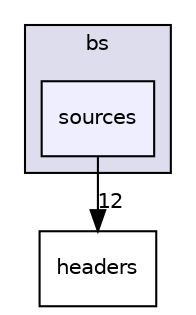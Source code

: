 digraph "/home/nazar/qt_projects/bs/sources" {
  compound=true
  node [ fontsize="10", fontname="Helvetica"];
  edge [ labelfontsize="10", labelfontname="Helvetica"];
  subgraph clusterdir_bbbf0b8614b361beea2f56c40339430b {
    graph [ bgcolor="#ddddee", pencolor="black", label="bs" fontname="Helvetica", fontsize="10", URL="dir_bbbf0b8614b361beea2f56c40339430b.html"]
  dir_b7ce52003d654812e6d814298a6a903a [shape=box, label="sources", style="filled", fillcolor="#eeeeff", pencolor="black", URL="dir_b7ce52003d654812e6d814298a6a903a.html"];
  }
  dir_b6403c2714127f074c5fef608d977918 [shape=box label="headers" URL="dir_b6403c2714127f074c5fef608d977918.html"];
  dir_b7ce52003d654812e6d814298a6a903a->dir_b6403c2714127f074c5fef608d977918 [headlabel="12", labeldistance=1.5 headhref="dir_000004_000002.html"];
}

